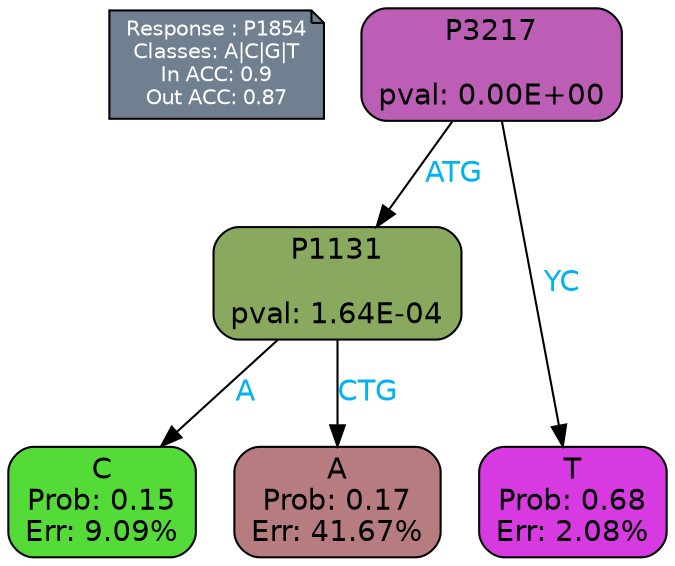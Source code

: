 digraph Tree {
node [shape=box, style="filled, rounded", color="black", fontname=helvetica] ;
graph [ranksep=equally, splines=polylines, bgcolor=transparent, dpi=600] ;
edge [fontname=helvetica] ;
LEGEND [label="Response : P1854
Classes: A|C|G|T
In ACC: 0.9
Out ACC: 0.87
",shape=note,align=left,style=filled,fillcolor="slategray",fontcolor="white",fontsize=10];1 [label="P3217

pval: 0.00E+00", fillcolor="#bd5eb6"] ;
2 [label="P1131

pval: 1.64E-04", fillcolor="#88a95e"] ;
3 [label="C
Prob: 0.15
Err: 9.09%", fillcolor="#55db38"] ;
4 [label="A
Prob: 0.17
Err: 41.67%", fillcolor="#b77c80"] ;
5 [label="T
Prob: 0.68
Err: 2.08%", fillcolor="#d73ae1"] ;
1 -> 2 [label="ATG",fontcolor=deepskyblue2] ;
1 -> 5 [label="YC",fontcolor=deepskyblue2] ;
2 -> 3 [label="A",fontcolor=deepskyblue2] ;
2 -> 4 [label="CTG",fontcolor=deepskyblue2] ;
{rank = same; 3;4;5;}{rank = same; LEGEND;1;}}